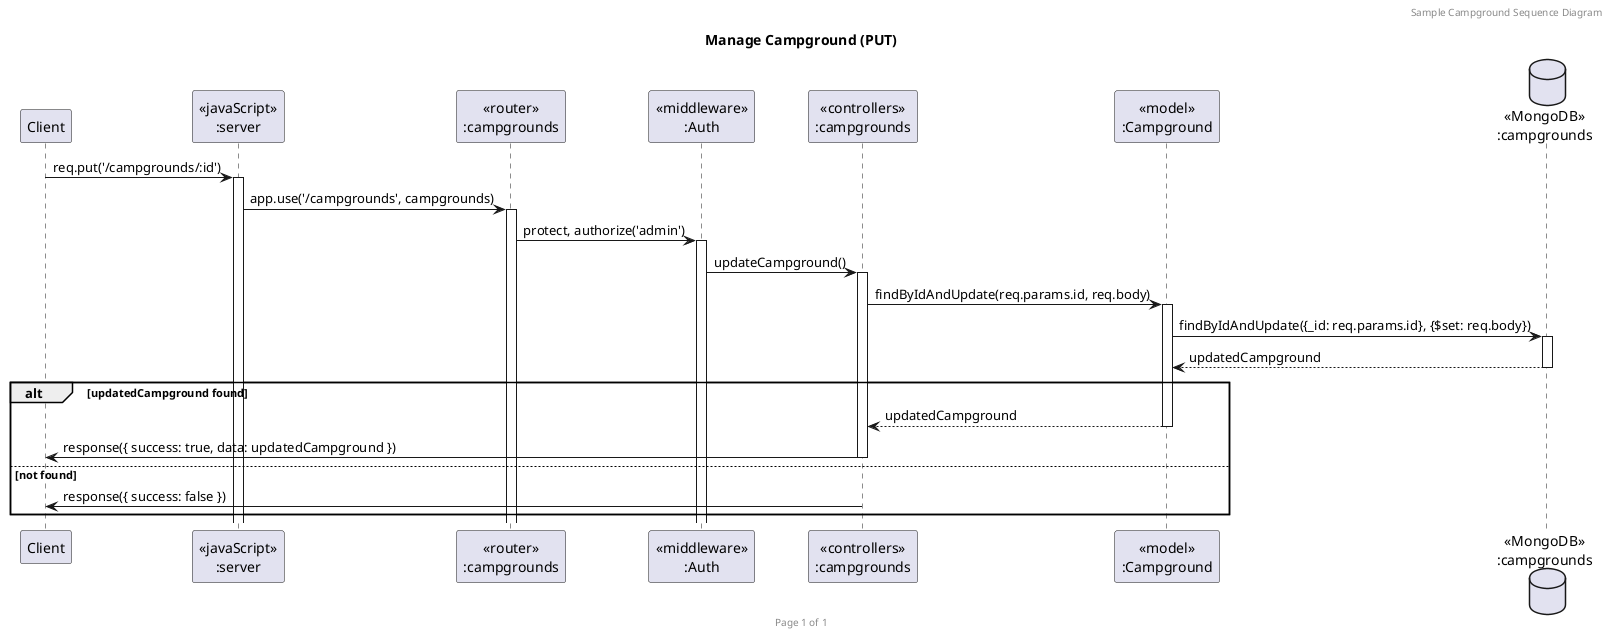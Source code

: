@startuml Manage Campground (PUT)

header Sample Campground Sequence Diagram
footer Page %page% of %lastpage%
title "Manage Campground (PUT)"

participant "Client" as client
participant "<<javaScript>>\n:server" as server
participant "<<router>>\n:campgrounds" as routerCampgrounds
participant "<<middleware>>\n:Auth" as AuthMiddleware
participant "<<controllers>>\n:campgrounds" as controllersCampgrounds
participant "<<model>>\n:Campground" as modelCampground
database "<<MongoDB>>\n:campgrounds" as CampgroundsDatabase

client->server ++: req.put('/campgrounds/:id')
server->routerCampgrounds ++: app.use('/campgrounds', campgrounds)
routerCampgrounds -> AuthMiddleware ++: protect, authorize('admin')
AuthMiddleware -> controllersCampgrounds ++: updateCampground()
controllersCampgrounds->modelCampground ++: findByIdAndUpdate(req.params.id, req.body)
modelCampground ->CampgroundsDatabase ++: findByIdAndUpdate({_id: req.params.id}, {$set: req.body})
CampgroundsDatabase --> modelCampground --: updatedCampground
alt updatedCampground found
    controllersCampgrounds <-- modelCampground --: updatedCampground
    controllersCampgrounds->client --: response({ success: true, data: updatedCampground })
else not found
    controllersCampgrounds->client --: response({ success: false })
end

@enduml
